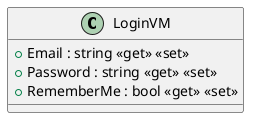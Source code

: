 @startuml
class LoginVM {
    + Email : string <<get>> <<set>>
    + Password : string <<get>> <<set>>
    + RememberMe : bool <<get>> <<set>>
}
@enduml
